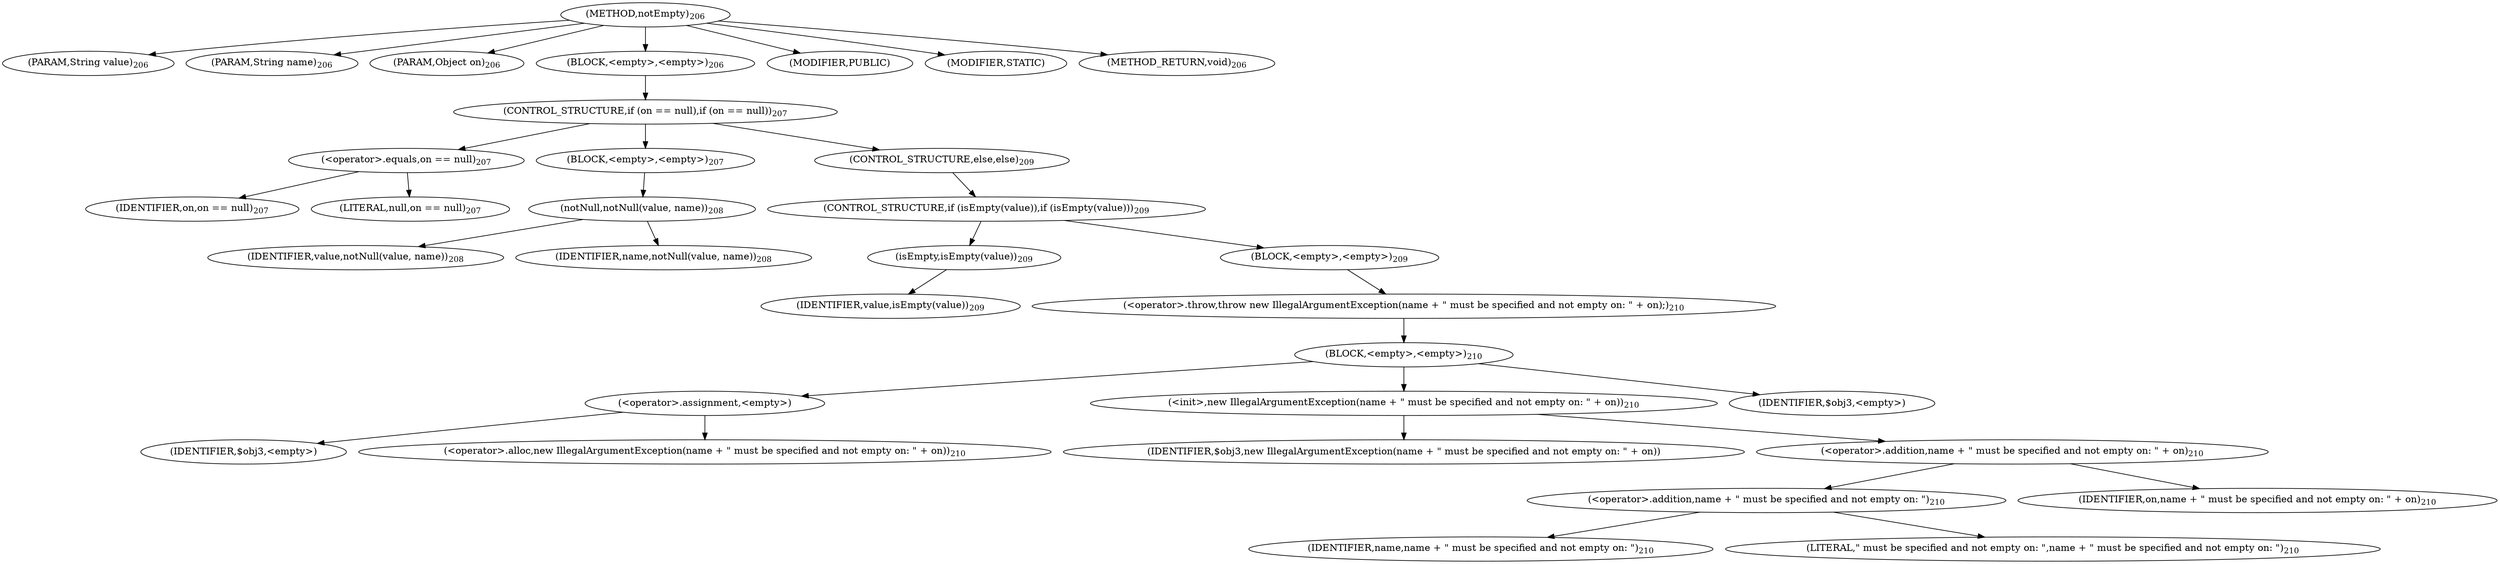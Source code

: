 digraph "notEmpty" {  
"382" [label = <(METHOD,notEmpty)<SUB>206</SUB>> ]
"383" [label = <(PARAM,String value)<SUB>206</SUB>> ]
"384" [label = <(PARAM,String name)<SUB>206</SUB>> ]
"385" [label = <(PARAM,Object on)<SUB>206</SUB>> ]
"386" [label = <(BLOCK,&lt;empty&gt;,&lt;empty&gt;)<SUB>206</SUB>> ]
"387" [label = <(CONTROL_STRUCTURE,if (on == null),if (on == null))<SUB>207</SUB>> ]
"388" [label = <(&lt;operator&gt;.equals,on == null)<SUB>207</SUB>> ]
"389" [label = <(IDENTIFIER,on,on == null)<SUB>207</SUB>> ]
"390" [label = <(LITERAL,null,on == null)<SUB>207</SUB>> ]
"391" [label = <(BLOCK,&lt;empty&gt;,&lt;empty&gt;)<SUB>207</SUB>> ]
"392" [label = <(notNull,notNull(value, name))<SUB>208</SUB>> ]
"393" [label = <(IDENTIFIER,value,notNull(value, name))<SUB>208</SUB>> ]
"394" [label = <(IDENTIFIER,name,notNull(value, name))<SUB>208</SUB>> ]
"395" [label = <(CONTROL_STRUCTURE,else,else)<SUB>209</SUB>> ]
"396" [label = <(CONTROL_STRUCTURE,if (isEmpty(value)),if (isEmpty(value)))<SUB>209</SUB>> ]
"397" [label = <(isEmpty,isEmpty(value))<SUB>209</SUB>> ]
"398" [label = <(IDENTIFIER,value,isEmpty(value))<SUB>209</SUB>> ]
"399" [label = <(BLOCK,&lt;empty&gt;,&lt;empty&gt;)<SUB>209</SUB>> ]
"400" [label = <(&lt;operator&gt;.throw,throw new IllegalArgumentException(name + &quot; must be specified and not empty on: &quot; + on);)<SUB>210</SUB>> ]
"401" [label = <(BLOCK,&lt;empty&gt;,&lt;empty&gt;)<SUB>210</SUB>> ]
"402" [label = <(&lt;operator&gt;.assignment,&lt;empty&gt;)> ]
"403" [label = <(IDENTIFIER,$obj3,&lt;empty&gt;)> ]
"404" [label = <(&lt;operator&gt;.alloc,new IllegalArgumentException(name + &quot; must be specified and not empty on: &quot; + on))<SUB>210</SUB>> ]
"405" [label = <(&lt;init&gt;,new IllegalArgumentException(name + &quot; must be specified and not empty on: &quot; + on))<SUB>210</SUB>> ]
"406" [label = <(IDENTIFIER,$obj3,new IllegalArgumentException(name + &quot; must be specified and not empty on: &quot; + on))> ]
"407" [label = <(&lt;operator&gt;.addition,name + &quot; must be specified and not empty on: &quot; + on)<SUB>210</SUB>> ]
"408" [label = <(&lt;operator&gt;.addition,name + &quot; must be specified and not empty on: &quot;)<SUB>210</SUB>> ]
"409" [label = <(IDENTIFIER,name,name + &quot; must be specified and not empty on: &quot;)<SUB>210</SUB>> ]
"410" [label = <(LITERAL,&quot; must be specified and not empty on: &quot;,name + &quot; must be specified and not empty on: &quot;)<SUB>210</SUB>> ]
"411" [label = <(IDENTIFIER,on,name + &quot; must be specified and not empty on: &quot; + on)<SUB>210</SUB>> ]
"412" [label = <(IDENTIFIER,$obj3,&lt;empty&gt;)> ]
"413" [label = <(MODIFIER,PUBLIC)> ]
"414" [label = <(MODIFIER,STATIC)> ]
"415" [label = <(METHOD_RETURN,void)<SUB>206</SUB>> ]
  "382" -> "383" 
  "382" -> "384" 
  "382" -> "385" 
  "382" -> "386" 
  "382" -> "413" 
  "382" -> "414" 
  "382" -> "415" 
  "386" -> "387" 
  "387" -> "388" 
  "387" -> "391" 
  "387" -> "395" 
  "388" -> "389" 
  "388" -> "390" 
  "391" -> "392" 
  "392" -> "393" 
  "392" -> "394" 
  "395" -> "396" 
  "396" -> "397" 
  "396" -> "399" 
  "397" -> "398" 
  "399" -> "400" 
  "400" -> "401" 
  "401" -> "402" 
  "401" -> "405" 
  "401" -> "412" 
  "402" -> "403" 
  "402" -> "404" 
  "405" -> "406" 
  "405" -> "407" 
  "407" -> "408" 
  "407" -> "411" 
  "408" -> "409" 
  "408" -> "410" 
}
